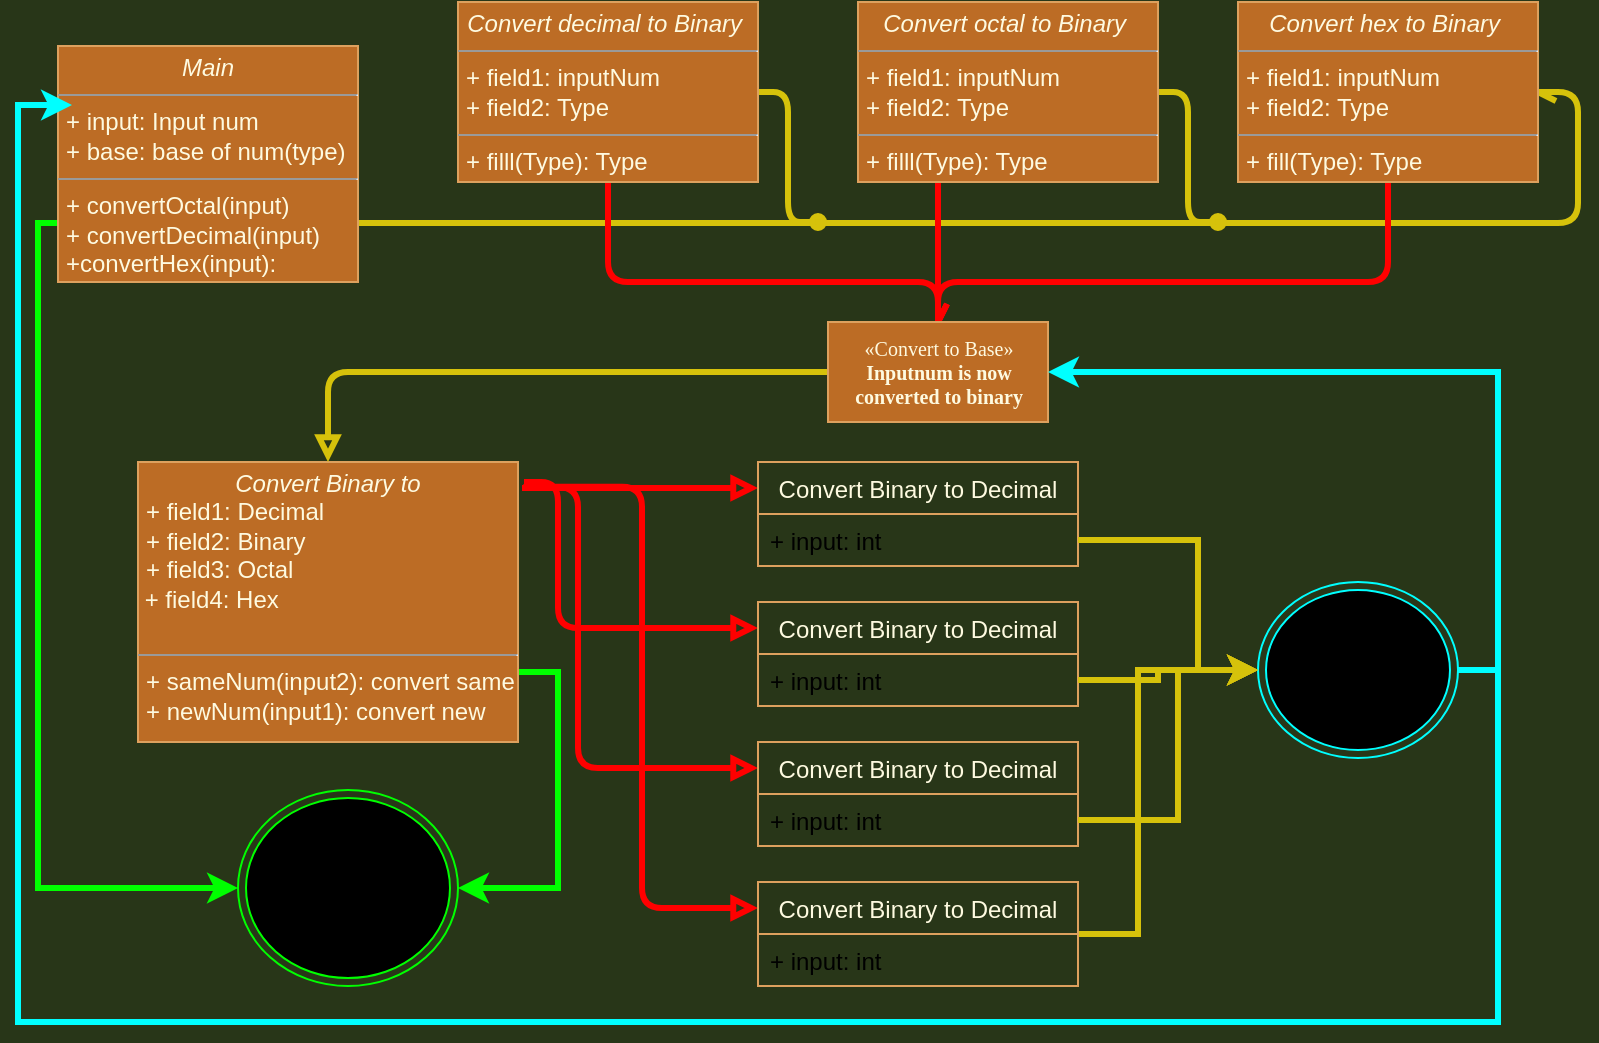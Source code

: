 <mxfile version="13.10.0" type="github">
  <diagram name="Page-1" id="c4acf3e9-155e-7222-9cf6-157b1a14988f">
    <mxGraphModel dx="1054" dy="568" grid="1" gridSize="10" guides="1" tooltips="1" connect="1" arrows="1" fold="1" page="1" pageScale="1" pageWidth="850" pageHeight="1100" background="#283618" math="0" shadow="0">
      <root>
        <mxCell id="0" />
        <mxCell id="1" parent="0" />
        <mxCell id="5d2195bd80daf111-40" style="edgeStyle=orthogonalEdgeStyle;rounded=0;html=1;dashed=1;labelBackgroundColor=none;startFill=0;endArrow=open;endFill=0;endSize=10;fontFamily=Verdana;fontSize=10;strokeColor=#DDA15E;fontColor=#FEFAE0;" parent="1" edge="1">
          <mxGeometry relative="1" as="geometry">
            <Array as="points" />
            <mxPoint x="730" y="838" as="targetPoint" />
          </mxGeometry>
        </mxCell>
        <mxCell id="5d2195bd80daf111-39" style="edgeStyle=orthogonalEdgeStyle;rounded=0;html=1;dashed=1;labelBackgroundColor=none;startFill=0;endArrow=open;endFill=0;endSize=10;fontFamily=Verdana;fontSize=10;strokeColor=#DDA15E;fontColor=#FEFAE0;" parent="1" edge="1">
          <mxGeometry relative="1" as="geometry">
            <mxPoint x="730" y="978" as="targetPoint" />
          </mxGeometry>
        </mxCell>
        <mxCell id="5d2195bd80daf111-41" style="edgeStyle=orthogonalEdgeStyle;rounded=0;html=1;dashed=1;labelBackgroundColor=none;startFill=0;endArrow=open;endFill=0;endSize=10;fontFamily=Verdana;fontSize=10;strokeColor=#DDA15E;fontColor=#FEFAE0;" parent="1" edge="1">
          <mxGeometry relative="1" as="geometry">
            <Array as="points" />
            <mxPoint x="730" y="628" as="targetPoint" />
          </mxGeometry>
        </mxCell>
        <mxCell id="UynFy5QaiFEOmuSP-lrV-26" style="edgeStyle=elbowEdgeStyle;rounded=1;sketch=0;orthogonalLoop=1;jettySize=auto;elbow=vertical;html=1;entryX=0;entryY=0.25;entryDx=0;entryDy=0;endArrow=block;endFill=0;strokeWidth=3;fillColor=#BC6C25;fontColor=#FEFAE0;strokeColor=#FF0000;" parent="1" target="UynFy5QaiFEOmuSP-lrV-14" edge="1">
          <mxGeometry relative="1" as="geometry">
            <mxPoint x="272" y="283" as="sourcePoint" />
            <Array as="points">
              <mxPoint x="330" y="283" />
            </Array>
          </mxGeometry>
        </mxCell>
        <mxCell id="UynFy5QaiFEOmuSP-lrV-27" style="edgeStyle=elbowEdgeStyle;rounded=1;sketch=0;orthogonalLoop=1;jettySize=auto;html=1;entryX=0;entryY=0.25;entryDx=0;entryDy=0;endArrow=block;endFill=0;strokeColor=#FF0000;strokeWidth=3;fillColor=#BC6C25;fontColor=#FEFAE0;" parent="1" target="UynFy5QaiFEOmuSP-lrV-18" edge="1">
          <mxGeometry relative="1" as="geometry">
            <mxPoint x="273" y="280" as="sourcePoint" />
            <Array as="points">
              <mxPoint x="290" y="320" />
            </Array>
          </mxGeometry>
        </mxCell>
        <mxCell id="UynFy5QaiFEOmuSP-lrV-28" style="edgeStyle=elbowEdgeStyle;rounded=1;sketch=0;orthogonalLoop=1;jettySize=auto;html=1;exitX=1.014;exitY=0.089;exitDx=0;exitDy=0;entryX=0;entryY=0.25;entryDx=0;entryDy=0;endArrow=block;endFill=0;strokeColor=#FF0000;strokeWidth=3;fillColor=#BC6C25;fontColor=#FEFAE0;exitPerimeter=0;" parent="1" source="5d2195bd80daf111-15" target="UynFy5QaiFEOmuSP-lrV-22" edge="1">
          <mxGeometry relative="1" as="geometry">
            <Array as="points">
              <mxPoint x="300" y="360" />
            </Array>
          </mxGeometry>
        </mxCell>
        <mxCell id="UynFy5QaiFEOmuSP-lrV-29" style="edgeStyle=elbowEdgeStyle;rounded=1;sketch=0;orthogonalLoop=1;jettySize=auto;html=1;exitX=1.019;exitY=0.088;exitDx=0;exitDy=0;entryX=0;entryY=0.25;entryDx=0;entryDy=0;endArrow=block;endFill=0;strokeColor=#FF0000;strokeWidth=3;fillColor=#BC6C25;fontColor=#FEFAE0;exitPerimeter=0;" parent="1" source="5d2195bd80daf111-15" target="UynFy5QaiFEOmuSP-lrV-20" edge="1">
          <mxGeometry relative="1" as="geometry" />
        </mxCell>
        <mxCell id="tuK_oGFT47ewrCSYpukU-9" style="edgeStyle=orthogonalEdgeStyle;rounded=0;orthogonalLoop=1;jettySize=auto;html=1;exitX=1;exitY=0.75;exitDx=0;exitDy=0;entryX=1;entryY=0.5;entryDx=0;entryDy=0;strokeWidth=3;strokeColor=#00FF00;" edge="1" parent="1" source="5d2195bd80daf111-15" target="tuK_oGFT47ewrCSYpukU-8">
          <mxGeometry relative="1" as="geometry" />
        </mxCell>
        <mxCell id="5d2195bd80daf111-15" value="&lt;p style=&quot;margin: 0px ; margin-top: 4px ; text-align: center&quot;&gt;&lt;i&gt;Convert Binary to&lt;/i&gt;&lt;/p&gt;&lt;p style=&quot;margin: 0px ; margin-left: 4px&quot;&gt;+ field1: Decimal&lt;br&gt;+ field2: Binary&lt;/p&gt;&lt;p style=&quot;margin: 0px ; margin-left: 4px&quot;&gt;+ field3: Octal&lt;/p&gt;&lt;div&gt;&amp;nbsp;+ field4: Hex&lt;br&gt;&lt;/div&gt;&lt;div&gt;&lt;br&gt;&lt;/div&gt;&lt;hr size=&quot;1&quot;&gt;&lt;p style=&quot;margin: 0px ; margin-left: 4px&quot;&gt;+ sameNum(input2): convert same&lt;br&gt;+ newNum(input1): convert new&amp;nbsp;&lt;/p&gt;" style="verticalAlign=top;align=left;overflow=fill;fontSize=12;fontFamily=Helvetica;html=1;rounded=0;shadow=0;comic=0;labelBackgroundColor=none;strokeWidth=1;fillColor=#BC6C25;strokeColor=#DDA15E;fontColor=#FEFAE0;" parent="1" vertex="1">
          <mxGeometry x="80" y="270" width="190" height="140" as="geometry" />
        </mxCell>
        <mxCell id="UynFy5QaiFEOmuSP-lrV-7" style="edgeStyle=elbowEdgeStyle;rounded=1;sketch=0;orthogonalLoop=1;jettySize=auto;html=1;exitX=0.75;exitY=0;exitDx=0;exitDy=0;fillColor=#BC6C25;fontColor=#FEFAE0;entryX=1;entryY=0.5;entryDx=0;entryDy=0;strokeColor=#D6C20B;strokeWidth=3;endArrow=openAsync;endFill=0;" parent="1" source="5d2195bd80daf111-18" target="UynFy5QaiFEOmuSP-lrV-5" edge="1">
          <mxGeometry relative="1" as="geometry">
            <mxPoint x="810" y="140" as="targetPoint" />
            <Array as="points">
              <mxPoint x="800" y="90" />
            </Array>
          </mxGeometry>
        </mxCell>
        <mxCell id="tuK_oGFT47ewrCSYpukU-10" style="edgeStyle=orthogonalEdgeStyle;rounded=0;orthogonalLoop=1;jettySize=auto;html=1;exitX=0.75;exitY=1;exitDx=0;exitDy=0;entryX=0;entryY=0.5;entryDx=0;entryDy=0;strokeColor=#00FF00;strokeWidth=3;" edge="1" parent="1" source="5d2195bd80daf111-18" target="tuK_oGFT47ewrCSYpukU-8">
          <mxGeometry relative="1" as="geometry">
            <Array as="points">
              <mxPoint x="30" y="151" />
              <mxPoint x="30" y="483" />
            </Array>
          </mxGeometry>
        </mxCell>
        <mxCell id="5d2195bd80daf111-18" value="&lt;p style=&quot;margin: 0px ; margin-top: 4px ; text-align: center&quot;&gt;&lt;i&gt;Main&lt;/i&gt;&lt;/p&gt;&lt;hr size=&quot;1&quot;&gt;&lt;p style=&quot;margin: 0px ; margin-left: 4px&quot;&gt;+ input: Input num&lt;br&gt;+ base: base of num(type)&lt;/p&gt;&lt;hr size=&quot;1&quot;&gt;&lt;p style=&quot;margin: 0px ; margin-left: 4px&quot;&gt;+ convertOctal(input)&lt;/p&gt;&lt;p style=&quot;margin: 0px ; margin-left: 4px&quot;&gt;+ convertDecimal(input)&lt;/p&gt;&lt;p style=&quot;margin: 0px ; margin-left: 4px&quot;&gt;+convertHex(input):&lt;/p&gt;" style="verticalAlign=top;align=left;overflow=fill;fontSize=12;fontFamily=Helvetica;html=1;rounded=0;shadow=0;comic=0;labelBackgroundColor=none;strokeWidth=1;direction=south;fillColor=#BC6C25;strokeColor=#DDA15E;fontColor=#FEFAE0;" parent="1" vertex="1">
          <mxGeometry x="40" y="62" width="150" height="118" as="geometry" />
        </mxCell>
        <mxCell id="UynFy5QaiFEOmuSP-lrV-9" style="edgeStyle=elbowEdgeStyle;rounded=1;sketch=0;orthogonalLoop=1;jettySize=auto;html=1;exitX=1;exitY=0.5;exitDx=0;exitDy=0;endArrow=oval;endFill=1;strokeColor=#D6C20B;strokeWidth=3;fillColor=#BC6C25;fontColor=#FEFAE0;" parent="1" source="UynFy5QaiFEOmuSP-lrV-1" edge="1">
          <mxGeometry relative="1" as="geometry">
            <mxPoint x="420" y="150" as="targetPoint" />
          </mxGeometry>
        </mxCell>
        <mxCell id="UynFy5QaiFEOmuSP-lrV-11" style="edgeStyle=elbowEdgeStyle;rounded=1;sketch=0;orthogonalLoop=1;jettySize=auto;html=1;exitX=0.5;exitY=1;exitDx=0;exitDy=0;endArrow=openAsync;endFill=0;strokeColor=#FF0000;strokeWidth=3;fillColor=#BC6C25;fontColor=#FEFAE0;entryX=0.5;entryY=0;entryDx=0;entryDy=0;elbow=vertical;" parent="1" source="UynFy5QaiFEOmuSP-lrV-1" target="UynFy5QaiFEOmuSP-lrV-6" edge="1">
          <mxGeometry relative="1" as="geometry">
            <mxPoint x="480" y="170" as="targetPoint" />
            <Array as="points">
              <mxPoint x="400" y="180" />
            </Array>
          </mxGeometry>
        </mxCell>
        <mxCell id="UynFy5QaiFEOmuSP-lrV-1" value="&lt;p style=&quot;margin: 0px ; margin-top: 4px ; text-align: center&quot;&gt;&lt;i&gt;Convert decimal to Binary&amp;nbsp;&lt;/i&gt;&lt;/p&gt;&lt;hr size=&quot;1&quot;&gt;&lt;p style=&quot;margin: 0px ; margin-left: 4px&quot;&gt;+ field1: inputNum&lt;br&gt;+ field2: Type&lt;/p&gt;&lt;hr size=&quot;1&quot;&gt;&lt;p style=&quot;margin: 0px ; margin-left: 4px&quot;&gt;+ filll(Type): Type&lt;br&gt;&lt;/p&gt;" style="verticalAlign=top;align=left;overflow=fill;fontSize=12;fontFamily=Helvetica;html=1;rounded=0;shadow=0;comic=0;labelBackgroundColor=none;strokeWidth=1;fillColor=#BC6C25;strokeColor=#DDA15E;fontColor=#FEFAE0;" parent="1" vertex="1">
          <mxGeometry x="240" y="40" width="150" height="90" as="geometry" />
        </mxCell>
        <mxCell id="UynFy5QaiFEOmuSP-lrV-8" style="edgeStyle=elbowEdgeStyle;rounded=1;sketch=0;orthogonalLoop=1;jettySize=auto;html=1;exitX=1;exitY=0.5;exitDx=0;exitDy=0;strokeColor=#D6C20B;strokeWidth=3;fillColor=#BC6C25;fontColor=#FEFAE0;endArrow=oval;endFill=1;" parent="1" source="UynFy5QaiFEOmuSP-lrV-3" edge="1">
          <mxGeometry relative="1" as="geometry">
            <mxPoint x="620" y="150" as="targetPoint" />
          </mxGeometry>
        </mxCell>
        <mxCell id="UynFy5QaiFEOmuSP-lrV-10" style="edgeStyle=elbowEdgeStyle;rounded=1;sketch=0;orthogonalLoop=1;jettySize=auto;html=1;entryX=0.5;entryY=0;entryDx=0;entryDy=0;endArrow=openAsync;endFill=0;strokeWidth=3;fillColor=#BC6C25;fontColor=#FEFAE0;strokeColor=#FF0000;" parent="1" source="UynFy5QaiFEOmuSP-lrV-3" target="UynFy5QaiFEOmuSP-lrV-6" edge="1">
          <mxGeometry relative="1" as="geometry" />
        </mxCell>
        <mxCell id="UynFy5QaiFEOmuSP-lrV-3" value="&lt;p style=&quot;margin: 0px ; margin-top: 4px ; text-align: center&quot;&gt;&lt;i&gt;Convert octal to Binary&amp;nbsp;&lt;/i&gt;&lt;/p&gt;&lt;hr size=&quot;1&quot;&gt;&lt;p style=&quot;margin: 0px ; margin-left: 4px&quot;&gt;+ field1: inputNum&lt;br&gt;+ field2: Type&lt;/p&gt;&lt;hr size=&quot;1&quot;&gt;&lt;p style=&quot;margin: 0px ; margin-left: 4px&quot;&gt;+ filll(Type): Type&lt;br&gt;&lt;/p&gt;" style="verticalAlign=top;align=left;overflow=fill;fontSize=12;fontFamily=Helvetica;html=1;rounded=0;shadow=0;comic=0;labelBackgroundColor=none;strokeWidth=1;fillColor=#BC6C25;strokeColor=#DDA15E;fontColor=#FEFAE0;" parent="1" vertex="1">
          <mxGeometry x="440" y="40" width="150" height="90" as="geometry" />
        </mxCell>
        <mxCell id="UynFy5QaiFEOmuSP-lrV-12" style="edgeStyle=elbowEdgeStyle;rounded=1;sketch=0;orthogonalLoop=1;jettySize=auto;elbow=vertical;html=1;exitX=0.5;exitY=1;exitDx=0;exitDy=0;endArrow=openAsync;endFill=0;strokeColor=#FF0000;strokeWidth=3;fillColor=#BC6C25;fontColor=#FEFAE0;" parent="1" source="UynFy5QaiFEOmuSP-lrV-5" edge="1">
          <mxGeometry relative="1" as="geometry">
            <mxPoint x="480" y="200" as="targetPoint" />
            <Array as="points">
              <mxPoint x="600" y="180" />
            </Array>
          </mxGeometry>
        </mxCell>
        <mxCell id="UynFy5QaiFEOmuSP-lrV-5" value="&lt;p style=&quot;margin: 0px ; margin-top: 4px ; text-align: center&quot;&gt;&lt;i&gt;Convert hex to Binary&amp;nbsp;&lt;/i&gt;&lt;/p&gt;&lt;hr size=&quot;1&quot;&gt;&lt;p style=&quot;margin: 0px ; margin-left: 4px&quot;&gt;+ field1: inputNum&lt;br&gt;+ field2: Type&lt;/p&gt;&lt;hr size=&quot;1&quot;&gt;&lt;p style=&quot;margin: 0px ; margin-left: 4px&quot;&gt;+ fill(Type): Type&lt;br&gt;&lt;/p&gt;" style="verticalAlign=top;align=left;overflow=fill;fontSize=12;fontFamily=Helvetica;html=1;rounded=0;shadow=0;comic=0;labelBackgroundColor=none;strokeWidth=1;fillColor=#BC6C25;strokeColor=#DDA15E;fontColor=#FEFAE0;" parent="1" vertex="1">
          <mxGeometry x="630" y="40" width="150" height="90" as="geometry" />
        </mxCell>
        <mxCell id="UynFy5QaiFEOmuSP-lrV-13" style="edgeStyle=elbowEdgeStyle;rounded=1;sketch=0;orthogonalLoop=1;jettySize=auto;elbow=vertical;html=1;exitX=0;exitY=0.5;exitDx=0;exitDy=0;entryX=0.5;entryY=0;entryDx=0;entryDy=0;endArrow=block;endFill=0;strokeWidth=3;fillColor=#BC6C25;fontColor=#FEFAE0;strokeColor=#D6C20B;" parent="1" source="UynFy5QaiFEOmuSP-lrV-6" target="5d2195bd80daf111-15" edge="1">
          <mxGeometry relative="1" as="geometry">
            <Array as="points">
              <mxPoint x="300" y="225" />
            </Array>
          </mxGeometry>
        </mxCell>
        <mxCell id="UynFy5QaiFEOmuSP-lrV-6" value="«Convert to Base»&lt;br&gt;&lt;b&gt;Inputnum is now&lt;br&gt;converted to binary&lt;br&gt;&lt;/b&gt;" style="html=1;rounded=0;shadow=0;comic=0;labelBackgroundColor=none;strokeWidth=1;fontFamily=Verdana;fontSize=10;align=center;fillColor=#BC6C25;strokeColor=#DDA15E;fontColor=#FEFAE0;" parent="1" vertex="1">
          <mxGeometry x="425" y="200" width="110" height="50" as="geometry" />
        </mxCell>
        <mxCell id="UynFy5QaiFEOmuSP-lrV-14" value="Convert Binary to Decimal" style="swimlane;fontStyle=0;childLayout=stackLayout;horizontal=1;startSize=26;fillColor=none;horizontalStack=0;resizeParent=1;resizeParentMax=0;resizeLast=0;collapsible=1;marginBottom=0;rounded=0;sketch=0;strokeColor=#DDA15E;fontColor=#FEFAE0;" parent="1" vertex="1">
          <mxGeometry x="390" y="270" width="160" height="52" as="geometry" />
        </mxCell>
        <mxCell id="UynFy5QaiFEOmuSP-lrV-15" value="+ input: int" style="text;strokeColor=none;fillColor=none;align=left;verticalAlign=top;spacingLeft=4;spacingRight=4;overflow=hidden;rotatable=0;points=[[0,0.5],[1,0.5]];portConstraint=eastwest;" parent="UynFy5QaiFEOmuSP-lrV-14" vertex="1">
          <mxGeometry y="26" width="160" height="26" as="geometry" />
        </mxCell>
        <mxCell id="UynFy5QaiFEOmuSP-lrV-18" value="Convert Binary to Decimal" style="swimlane;fontStyle=0;childLayout=stackLayout;horizontal=1;startSize=26;fillColor=none;horizontalStack=0;resizeParent=1;resizeParentMax=0;resizeLast=0;collapsible=1;marginBottom=0;rounded=0;sketch=0;strokeColor=#DDA15E;fontColor=#FEFAE0;" parent="1" vertex="1">
          <mxGeometry x="390" y="340" width="160" height="52" as="geometry" />
        </mxCell>
        <mxCell id="UynFy5QaiFEOmuSP-lrV-19" value="+ input: int" style="text;strokeColor=none;fillColor=none;align=left;verticalAlign=top;spacingLeft=4;spacingRight=4;overflow=hidden;rotatable=0;points=[[0,0.5],[1,0.5]];portConstraint=eastwest;" parent="UynFy5QaiFEOmuSP-lrV-18" vertex="1">
          <mxGeometry y="26" width="160" height="26" as="geometry" />
        </mxCell>
        <mxCell id="tuK_oGFT47ewrCSYpukU-5" style="edgeStyle=orthogonalEdgeStyle;rounded=0;orthogonalLoop=1;jettySize=auto;html=1;exitX=1;exitY=0.5;exitDx=0;exitDy=0;entryX=0;entryY=0.5;entryDx=0;entryDy=0;strokeColor=#D6C20B;strokeWidth=3;" edge="1" parent="1" source="UynFy5QaiFEOmuSP-lrV-20" target="tuK_oGFT47ewrCSYpukU-1">
          <mxGeometry relative="1" as="geometry">
            <Array as="points">
              <mxPoint x="580" y="506" />
              <mxPoint x="580" y="374" />
            </Array>
          </mxGeometry>
        </mxCell>
        <mxCell id="UynFy5QaiFEOmuSP-lrV-20" value="Convert Binary to Decimal" style="swimlane;fontStyle=0;childLayout=stackLayout;horizontal=1;startSize=26;fillColor=none;horizontalStack=0;resizeParent=1;resizeParentMax=0;resizeLast=0;collapsible=1;marginBottom=0;rounded=0;sketch=0;strokeColor=#DDA15E;fontColor=#FEFAE0;" parent="1" vertex="1">
          <mxGeometry x="390" y="480" width="160" height="52" as="geometry" />
        </mxCell>
        <mxCell id="UynFy5QaiFEOmuSP-lrV-21" value="+ input: int" style="text;strokeColor=none;fillColor=none;align=left;verticalAlign=top;spacingLeft=4;spacingRight=4;overflow=hidden;rotatable=0;points=[[0,0.5],[1,0.5]];portConstraint=eastwest;" parent="UynFy5QaiFEOmuSP-lrV-20" vertex="1">
          <mxGeometry y="26" width="160" height="26" as="geometry" />
        </mxCell>
        <mxCell id="UynFy5QaiFEOmuSP-lrV-22" value="Convert Binary to Decimal" style="swimlane;fontStyle=0;childLayout=stackLayout;horizontal=1;startSize=26;fillColor=none;horizontalStack=0;resizeParent=1;resizeParentMax=0;resizeLast=0;collapsible=1;marginBottom=0;rounded=0;sketch=0;strokeColor=#DDA15E;fontColor=#FEFAE0;" parent="1" vertex="1">
          <mxGeometry x="390" y="410" width="160" height="52" as="geometry" />
        </mxCell>
        <mxCell id="UynFy5QaiFEOmuSP-lrV-23" value="+ input: int" style="text;strokeColor=none;fillColor=none;align=left;verticalAlign=top;spacingLeft=4;spacingRight=4;overflow=hidden;rotatable=0;points=[[0,0.5],[1,0.5]];portConstraint=eastwest;" parent="UynFy5QaiFEOmuSP-lrV-22" vertex="1">
          <mxGeometry y="26" width="160" height="26" as="geometry" />
        </mxCell>
        <mxCell id="tuK_oGFT47ewrCSYpukU-6" style="edgeStyle=orthogonalEdgeStyle;rounded=0;orthogonalLoop=1;jettySize=auto;html=1;exitX=1;exitY=0.5;exitDx=0;exitDy=0;strokeWidth=3;entryX=1;entryY=0.5;entryDx=0;entryDy=0;strokeColor=#00FFFF;" edge="1" parent="1" source="tuK_oGFT47ewrCSYpukU-1" target="UynFy5QaiFEOmuSP-lrV-6">
          <mxGeometry relative="1" as="geometry">
            <mxPoint x="790" y="350" as="targetPoint" />
          </mxGeometry>
        </mxCell>
        <mxCell id="tuK_oGFT47ewrCSYpukU-7" style="edgeStyle=orthogonalEdgeStyle;rounded=0;orthogonalLoop=1;jettySize=auto;html=1;exitX=1;exitY=0.5;exitDx=0;exitDy=0;entryX=0.25;entryY=1;entryDx=0;entryDy=0;strokeColor=#00FFFF;strokeWidth=3;" edge="1" parent="1">
          <mxGeometry relative="1" as="geometry">
            <mxPoint x="747" y="374" as="sourcePoint" />
            <mxPoint x="47" y="91.5" as="targetPoint" />
            <Array as="points">
              <mxPoint x="760" y="374" />
              <mxPoint x="760" y="550" />
              <mxPoint x="20" y="550" />
              <mxPoint x="20" y="92" />
            </Array>
          </mxGeometry>
        </mxCell>
        <mxCell id="tuK_oGFT47ewrCSYpukU-1" value="Output&lt;br&gt;&lt;font style=&quot;font-size: 8px&quot;&gt;Converted num&lt;/font&gt;" style="ellipse;html=1;shape=endState;fillColor=#000000;strokeColor=#00FFFF;" vertex="1" parent="1">
          <mxGeometry x="640" y="330" width="100" height="88" as="geometry" />
        </mxCell>
        <mxCell id="tuK_oGFT47ewrCSYpukU-2" style="edgeStyle=orthogonalEdgeStyle;rounded=0;orthogonalLoop=1;jettySize=auto;html=1;exitX=1;exitY=0.5;exitDx=0;exitDy=0;entryX=0;entryY=0.5;entryDx=0;entryDy=0;strokeWidth=3;fillColor=#e1d5e7;strokeColor=#D6C20B;" edge="1" parent="1" source="UynFy5QaiFEOmuSP-lrV-15" target="tuK_oGFT47ewrCSYpukU-1">
          <mxGeometry relative="1" as="geometry">
            <Array as="points">
              <mxPoint x="610" y="309" />
              <mxPoint x="610" y="374" />
            </Array>
          </mxGeometry>
        </mxCell>
        <mxCell id="tuK_oGFT47ewrCSYpukU-3" style="edgeStyle=orthogonalEdgeStyle;rounded=0;orthogonalLoop=1;jettySize=auto;html=1;exitX=1;exitY=0.5;exitDx=0;exitDy=0;strokeColor=#D6C20B;strokeWidth=3;" edge="1" parent="1" source="UynFy5QaiFEOmuSP-lrV-19" target="tuK_oGFT47ewrCSYpukU-1">
          <mxGeometry relative="1" as="geometry">
            <Array as="points">
              <mxPoint x="590" y="379" />
              <mxPoint x="590" y="374" />
            </Array>
          </mxGeometry>
        </mxCell>
        <mxCell id="tuK_oGFT47ewrCSYpukU-4" style="edgeStyle=orthogonalEdgeStyle;rounded=0;orthogonalLoop=1;jettySize=auto;html=1;exitX=1;exitY=0.5;exitDx=0;exitDy=0;entryX=0;entryY=0.5;entryDx=0;entryDy=0;strokeColor=#D6C20B;strokeWidth=3;" edge="1" parent="1" source="UynFy5QaiFEOmuSP-lrV-23" target="tuK_oGFT47ewrCSYpukU-1">
          <mxGeometry relative="1" as="geometry">
            <Array as="points">
              <mxPoint x="600" y="449" />
              <mxPoint x="600" y="374" />
            </Array>
          </mxGeometry>
        </mxCell>
        <mxCell id="tuK_oGFT47ewrCSYpukU-8" value="Exit if&amp;nbsp;&lt;br&gt;input num&amp;nbsp;&lt;br&gt;is negative" style="ellipse;html=1;shape=endState;fillColor=#000000;strokeColor=#00FF00;" vertex="1" parent="1">
          <mxGeometry x="130" y="434" width="110" height="98" as="geometry" />
        </mxCell>
      </root>
    </mxGraphModel>
  </diagram>
</mxfile>
